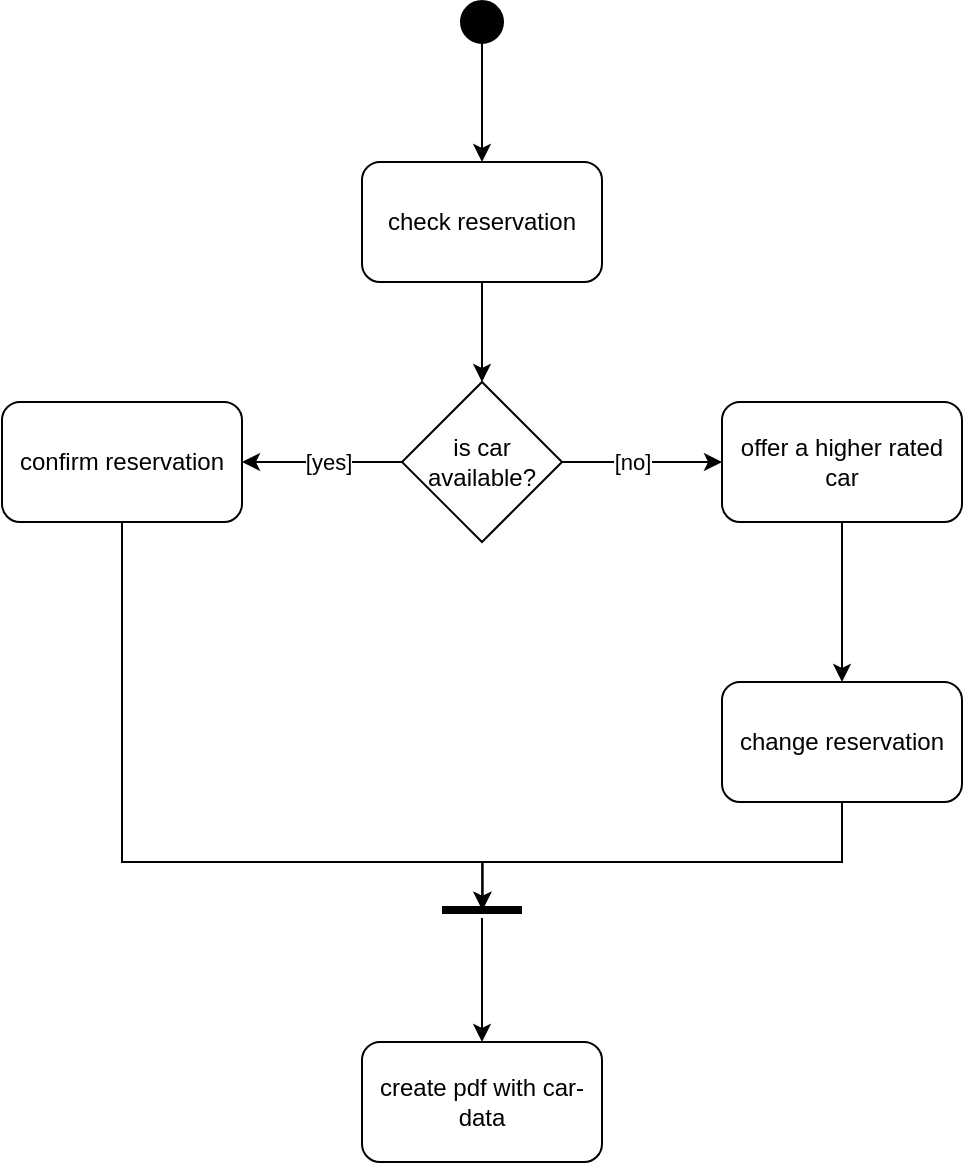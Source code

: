 <mxfile version="26.0.4">
  <diagram name="Seite-1" id="EGFpPbwpN3NIDaKOlWR-">
    <mxGraphModel dx="574" dy="342" grid="1" gridSize="10" guides="1" tooltips="1" connect="1" arrows="1" fold="1" page="1" pageScale="1" pageWidth="827" pageHeight="1169" math="0" shadow="0">
      <root>
        <mxCell id="0" />
        <mxCell id="1" parent="0" />
        <mxCell id="WsScY0pKGyDFz_iQMc6H-2" style="edgeStyle=orthogonalEdgeStyle;rounded=0;orthogonalLoop=1;jettySize=auto;html=1;entryX=0.5;entryY=0;entryDx=0;entryDy=0;" edge="1" parent="1" source="ZYwUiXDEwUgPDPiaext9-1" target="WsScY0pKGyDFz_iQMc6H-1">
          <mxGeometry relative="1" as="geometry" />
        </mxCell>
        <mxCell id="ZYwUiXDEwUgPDPiaext9-1" value="" style="shape=ellipse;html=1;fillColor=strokeColor;strokeWidth=2;verticalLabelPosition=bottom;verticalAlignment=top;perimeter=ellipsePerimeter;" parent="1" vertex="1">
          <mxGeometry x="390" y="190" width="20" height="20" as="geometry" />
        </mxCell>
        <mxCell id="WsScY0pKGyDFz_iQMc6H-4" style="edgeStyle=orthogonalEdgeStyle;rounded=0;orthogonalLoop=1;jettySize=auto;html=1;entryX=0.5;entryY=0;entryDx=0;entryDy=0;" edge="1" parent="1" source="WsScY0pKGyDFz_iQMc6H-1" target="WsScY0pKGyDFz_iQMc6H-3">
          <mxGeometry relative="1" as="geometry" />
        </mxCell>
        <mxCell id="WsScY0pKGyDFz_iQMc6H-1" value="check reservation" style="rounded=1;whiteSpace=wrap;html=1;" vertex="1" parent="1">
          <mxGeometry x="340" y="270" width="120" height="60" as="geometry" />
        </mxCell>
        <mxCell id="WsScY0pKGyDFz_iQMc6H-6" style="edgeStyle=orthogonalEdgeStyle;rounded=0;orthogonalLoop=1;jettySize=auto;html=1;entryX=1;entryY=0.5;entryDx=0;entryDy=0;" edge="1" parent="1" source="WsScY0pKGyDFz_iQMc6H-3" target="WsScY0pKGyDFz_iQMc6H-5">
          <mxGeometry relative="1" as="geometry" />
        </mxCell>
        <mxCell id="WsScY0pKGyDFz_iQMc6H-7" value="[yes]" style="edgeLabel;html=1;align=center;verticalAlign=middle;resizable=0;points=[];" vertex="1" connectable="0" parent="WsScY0pKGyDFz_iQMc6H-6">
          <mxGeometry x="-0.06" relative="1" as="geometry">
            <mxPoint as="offset" />
          </mxGeometry>
        </mxCell>
        <mxCell id="WsScY0pKGyDFz_iQMc6H-9" style="edgeStyle=orthogonalEdgeStyle;rounded=0;orthogonalLoop=1;jettySize=auto;html=1;entryX=0;entryY=0.5;entryDx=0;entryDy=0;" edge="1" parent="1" source="WsScY0pKGyDFz_iQMc6H-3" target="WsScY0pKGyDFz_iQMc6H-8">
          <mxGeometry relative="1" as="geometry" />
        </mxCell>
        <mxCell id="WsScY0pKGyDFz_iQMc6H-10" value="[no]" style="edgeLabel;html=1;align=center;verticalAlign=middle;resizable=0;points=[];" vertex="1" connectable="0" parent="WsScY0pKGyDFz_iQMc6H-9">
          <mxGeometry x="-0.12" relative="1" as="geometry">
            <mxPoint as="offset" />
          </mxGeometry>
        </mxCell>
        <mxCell id="WsScY0pKGyDFz_iQMc6H-3" value="is car available?" style="rhombus;whiteSpace=wrap;html=1;" vertex="1" parent="1">
          <mxGeometry x="360" y="380" width="80" height="80" as="geometry" />
        </mxCell>
        <mxCell id="WsScY0pKGyDFz_iQMc6H-5" value="confirm reservation" style="rounded=1;whiteSpace=wrap;html=1;" vertex="1" parent="1">
          <mxGeometry x="160" y="390" width="120" height="60" as="geometry" />
        </mxCell>
        <mxCell id="WsScY0pKGyDFz_iQMc6H-12" value="" style="edgeStyle=orthogonalEdgeStyle;rounded=0;orthogonalLoop=1;jettySize=auto;html=1;" edge="1" parent="1" source="WsScY0pKGyDFz_iQMc6H-8" target="WsScY0pKGyDFz_iQMc6H-11">
          <mxGeometry relative="1" as="geometry" />
        </mxCell>
        <mxCell id="WsScY0pKGyDFz_iQMc6H-8" value="offer a higher rated car" style="rounded=1;whiteSpace=wrap;html=1;" vertex="1" parent="1">
          <mxGeometry x="520" y="390" width="120" height="60" as="geometry" />
        </mxCell>
        <mxCell id="WsScY0pKGyDFz_iQMc6H-11" value="change reservation" style="whiteSpace=wrap;html=1;rounded=1;" vertex="1" parent="1">
          <mxGeometry x="520" y="530" width="120" height="60" as="geometry" />
        </mxCell>
        <mxCell id="WsScY0pKGyDFz_iQMc6H-17" style="edgeStyle=orthogonalEdgeStyle;rounded=0;orthogonalLoop=1;jettySize=auto;html=1;entryX=0.5;entryY=0;entryDx=0;entryDy=0;" edge="1" parent="1" source="WsScY0pKGyDFz_iQMc6H-13" target="WsScY0pKGyDFz_iQMc6H-16">
          <mxGeometry relative="1" as="geometry">
            <Array as="points">
              <mxPoint x="400" y="670" />
              <mxPoint x="400" y="670" />
            </Array>
          </mxGeometry>
        </mxCell>
        <mxCell id="WsScY0pKGyDFz_iQMc6H-13" value="" style="line;strokeWidth=4;fillColor=none;align=left;verticalAlign=middle;spacingTop=-1;spacingLeft=3;spacingRight=3;rotatable=0;labelPosition=right;points=[];portConstraint=eastwest;strokeColor=inherit;" vertex="1" parent="1">
          <mxGeometry x="380" y="640" width="40" height="8" as="geometry" />
        </mxCell>
        <mxCell id="WsScY0pKGyDFz_iQMc6H-14" style="edgeStyle=orthogonalEdgeStyle;rounded=0;orthogonalLoop=1;jettySize=auto;html=1;entryX=0.508;entryY=0.494;entryDx=0;entryDy=0;entryPerimeter=0;" edge="1" parent="1" source="WsScY0pKGyDFz_iQMc6H-11" target="WsScY0pKGyDFz_iQMc6H-13">
          <mxGeometry relative="1" as="geometry">
            <Array as="points">
              <mxPoint x="580" y="620" />
              <mxPoint x="400" y="620" />
            </Array>
          </mxGeometry>
        </mxCell>
        <mxCell id="WsScY0pKGyDFz_iQMc6H-15" style="edgeStyle=orthogonalEdgeStyle;rounded=0;orthogonalLoop=1;jettySize=auto;html=1;entryX=0.503;entryY=0.495;entryDx=0;entryDy=0;entryPerimeter=0;" edge="1" parent="1" source="WsScY0pKGyDFz_iQMc6H-5" target="WsScY0pKGyDFz_iQMc6H-13">
          <mxGeometry relative="1" as="geometry">
            <Array as="points">
              <mxPoint x="220" y="620" />
              <mxPoint x="400" y="620" />
            </Array>
          </mxGeometry>
        </mxCell>
        <mxCell id="WsScY0pKGyDFz_iQMc6H-16" value="create pdf with car-data" style="whiteSpace=wrap;html=1;rounded=1;" vertex="1" parent="1">
          <mxGeometry x="340" y="710" width="120" height="60" as="geometry" />
        </mxCell>
      </root>
    </mxGraphModel>
  </diagram>
</mxfile>
